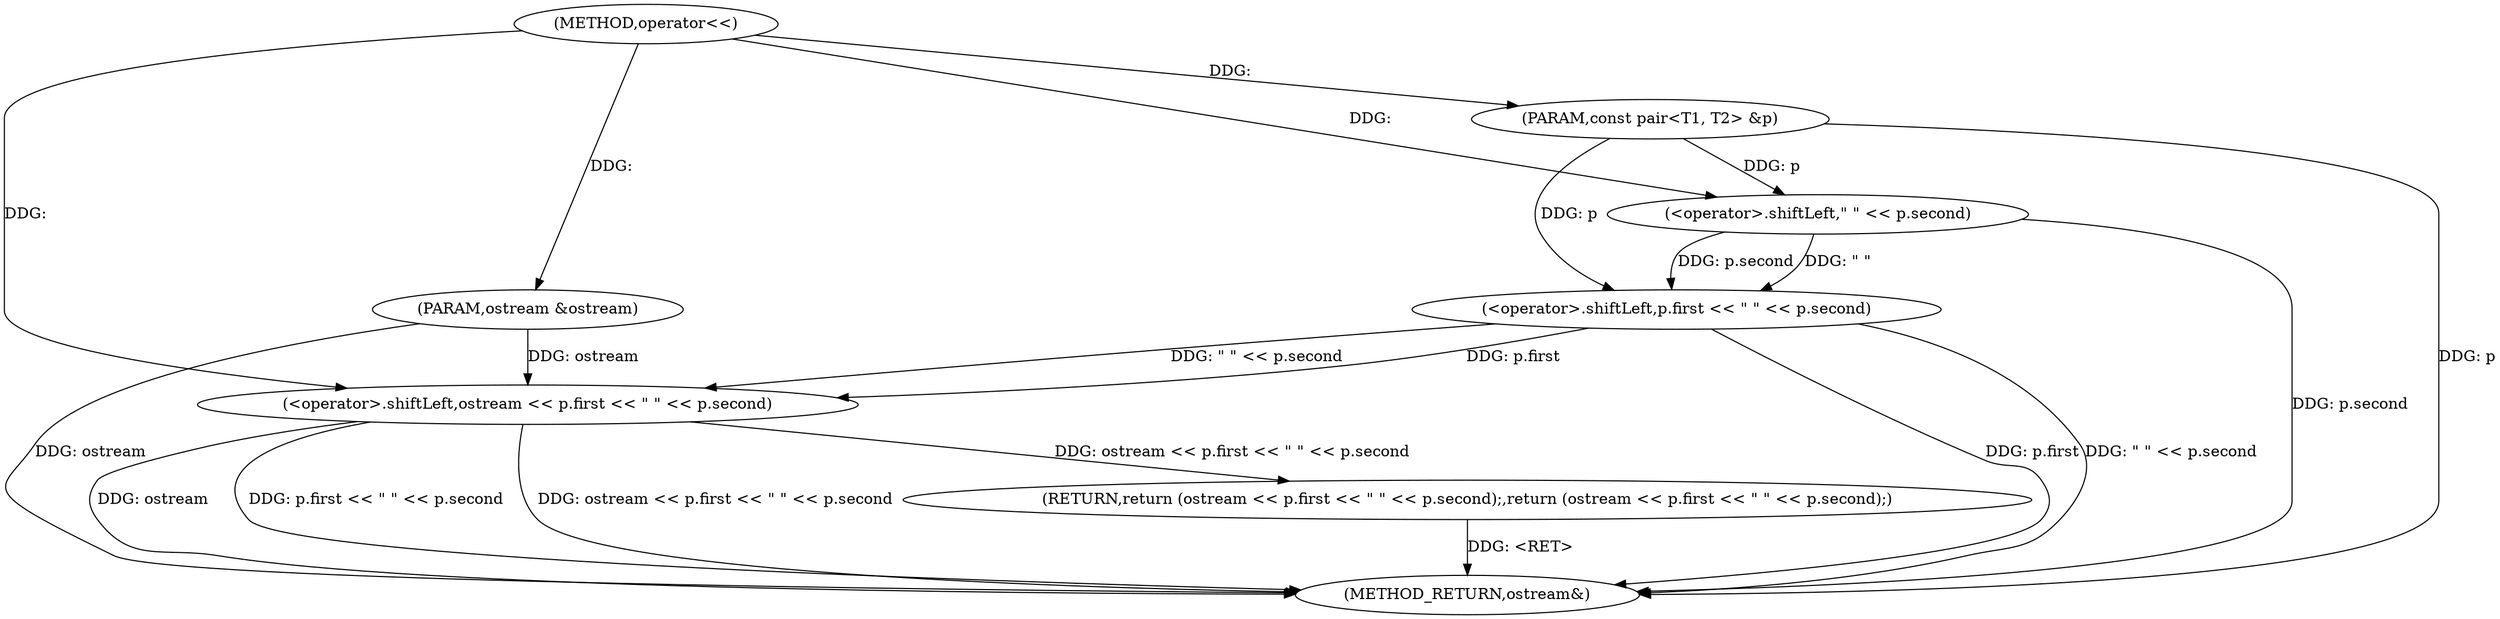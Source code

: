 digraph "operator<<" {  
"1000331" [label = "(METHOD,operator<<)" ]
"1000347" [label = "(METHOD_RETURN,ostream&)" ]
"1000332" [label = "(PARAM,ostream &ostream)" ]
"1000333" [label = "(PARAM,const pair<T1, T2> &p)" ]
"1000335" [label = "(RETURN,return (ostream << p.first << \" \" << p.second);,return (ostream << p.first << \" \" << p.second);)" ]
"1000336" [label = "(<operator>.shiftLeft,ostream << p.first << \" \" << p.second)" ]
"1000338" [label = "(<operator>.shiftLeft,p.first << \" \" << p.second)" ]
"1000342" [label = "(<operator>.shiftLeft,\" \" << p.second)" ]
  "1000332" -> "1000347"  [ label = "DDG: ostream"] 
  "1000333" -> "1000347"  [ label = "DDG: p"] 
  "1000336" -> "1000347"  [ label = "DDG: ostream"] 
  "1000338" -> "1000347"  [ label = "DDG: p.first"] 
  "1000342" -> "1000347"  [ label = "DDG: p.second"] 
  "1000338" -> "1000347"  [ label = "DDG: \" \" << p.second"] 
  "1000336" -> "1000347"  [ label = "DDG: p.first << \" \" << p.second"] 
  "1000336" -> "1000347"  [ label = "DDG: ostream << p.first << \" \" << p.second"] 
  "1000335" -> "1000347"  [ label = "DDG: <RET>"] 
  "1000331" -> "1000332"  [ label = "DDG: "] 
  "1000331" -> "1000333"  [ label = "DDG: "] 
  "1000336" -> "1000335"  [ label = "DDG: ostream << p.first << \" \" << p.second"] 
  "1000332" -> "1000336"  [ label = "DDG: ostream"] 
  "1000331" -> "1000336"  [ label = "DDG: "] 
  "1000338" -> "1000336"  [ label = "DDG: p.first"] 
  "1000338" -> "1000336"  [ label = "DDG: \" \" << p.second"] 
  "1000333" -> "1000338"  [ label = "DDG: p"] 
  "1000342" -> "1000338"  [ label = "DDG: p.second"] 
  "1000342" -> "1000338"  [ label = "DDG: \" \""] 
  "1000331" -> "1000342"  [ label = "DDG: "] 
  "1000333" -> "1000342"  [ label = "DDG: p"] 
}
